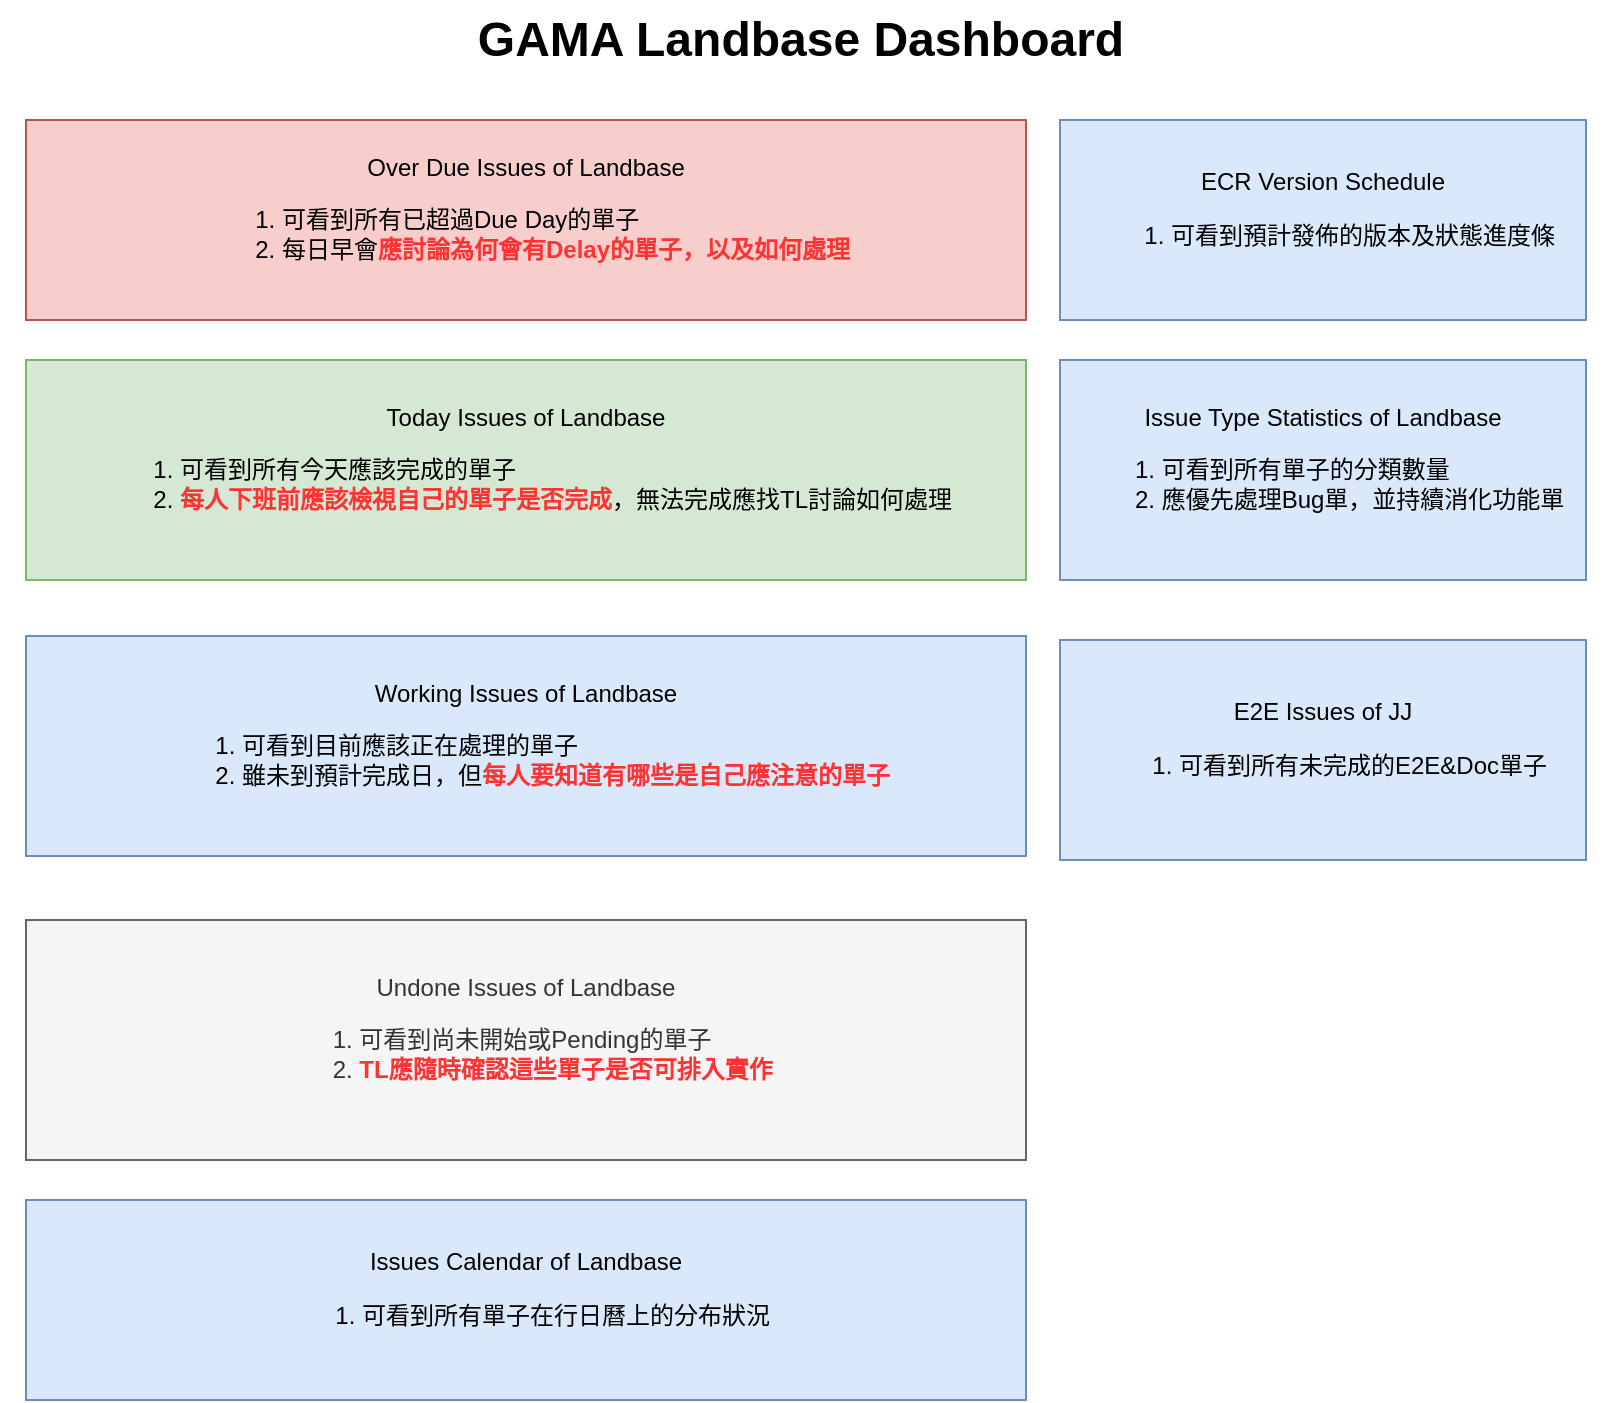 <mxfile version="10.8.8" type="github"><diagram id="M95wfp1Q9Uw5M2g8LMAI" name="第1頁"><mxGraphModel dx="1398" dy="796" grid="1" gridSize="10" guides="1" tooltips="1" connect="1" arrows="1" fold="1" page="1" pageScale="1" pageWidth="827" pageHeight="800" math="0" shadow="0"><root><mxCell id="0"/><mxCell id="1" parent="0"/><mxCell id="uwWNamnaWRUTzGGO2uTA-1" value="Over Due Issues of Landbase&lt;br&gt;&lt;ol&gt;&lt;li style=&quot;text-align: left&quot;&gt;可看到所有已超過Due Day的單子&lt;/li&gt;&lt;li style=&quot;text-align: left&quot;&gt;每日早會&lt;font color=&quot;#ff3333&quot;&gt;&lt;b&gt;應討論為何會有Delay的單子，以及如何處理&lt;/b&gt;&lt;/font&gt;&lt;/li&gt;&lt;/ol&gt;" style="rounded=0;whiteSpace=wrap;html=1;fillColor=#f8cecc;strokeColor=#b85450;" vertex="1" parent="1"><mxGeometry x="23" y="70" width="500" height="100" as="geometry"/></mxCell><mxCell id="uwWNamnaWRUTzGGO2uTA-2" value="ECR Version Schedule&lt;br&gt;&lt;div style=&quot;text-align: left&quot;&gt;&lt;ol&gt;&lt;li&gt;可看到預計發佈的版本及狀態進度條&lt;/li&gt;&lt;/ol&gt;&lt;/div&gt;" style="rounded=0;whiteSpace=wrap;html=1;fillColor=#dae8fc;strokeColor=#6c8ebf;" vertex="1" parent="1"><mxGeometry x="540" y="70" width="263" height="100" as="geometry"/></mxCell><mxCell id="uwWNamnaWRUTzGGO2uTA-3" value="Today Issues of Landbase&lt;br&gt;&lt;ol&gt;&lt;li style=&quot;text-align: left&quot;&gt;可看到所有今天應該完成的單子&lt;/li&gt;&lt;li style=&quot;text-align: left&quot;&gt;&lt;font color=&quot;#ff3333&quot;&gt;&lt;b&gt;每人下班前應該檢視自己的單子是否完成&lt;/b&gt;&lt;/font&gt;，無法完成應找TL討論如何處理&lt;/li&gt;&lt;/ol&gt;" style="rounded=0;whiteSpace=wrap;html=1;fillColor=#d5e8d4;strokeColor=#82b366;" vertex="1" parent="1"><mxGeometry x="23" y="190" width="500" height="110" as="geometry"/></mxCell><mxCell id="uwWNamnaWRUTzGGO2uTA-4" value="Issue Type Statistics of Landbase&lt;br&gt;&lt;div style=&quot;text-align: left&quot;&gt;&lt;ol&gt;&lt;li&gt;可看到所有單子的分類數量&lt;/li&gt;&lt;li&gt;應優先處理Bug單，並持續消化功能單&lt;/li&gt;&lt;/ol&gt;&lt;/div&gt;" style="rounded=0;whiteSpace=wrap;html=1;fillColor=#dae8fc;strokeColor=#6c8ebf;" vertex="1" parent="1"><mxGeometry x="540" y="190" width="263" height="110" as="geometry"/></mxCell><mxCell id="uwWNamnaWRUTzGGO2uTA-5" value="E2E Issues of JJ&lt;br&gt;&lt;ol&gt;&lt;li style=&quot;text-align: left&quot;&gt;可看到所有未完成的E2E&amp;amp;Doc單子&lt;/li&gt;&lt;/ol&gt;" style="rounded=0;whiteSpace=wrap;html=1;fillColor=#dae8fc;strokeColor=#6c8ebf;" vertex="1" parent="1"><mxGeometry x="540" y="330" width="263" height="110" as="geometry"/></mxCell><mxCell id="uwWNamnaWRUTzGGO2uTA-6" value="Working Issues of Landbase&lt;br&gt;&lt;ol&gt;&lt;li style=&quot;text-align: left&quot;&gt;可看到目前應該正在處理的單子&lt;/li&gt;&lt;li style=&quot;text-align: left&quot;&gt;雖未到預計完成日，但&lt;b&gt;&lt;font color=&quot;#ff3333&quot;&gt;每人要知道有哪些是自己應注意的單子&lt;/font&gt;&lt;/b&gt;&lt;/li&gt;&lt;/ol&gt;" style="rounded=0;whiteSpace=wrap;html=1;fillColor=#dae8fc;strokeColor=#6c8ebf;" vertex="1" parent="1"><mxGeometry x="23" y="328" width="500" height="110" as="geometry"/></mxCell><mxCell id="uwWNamnaWRUTzGGO2uTA-7" value="Undone Issues of Landbase&lt;br&gt;&lt;ol&gt;&lt;li style=&quot;text-align: left&quot;&gt;可看到尚未開始或Pending的單子&lt;/li&gt;&lt;li style=&quot;text-align: left&quot;&gt;&lt;b&gt;&lt;font color=&quot;#ff3333&quot;&gt;TL應隨時確認這些單子是否可排入實作&lt;/font&gt;&lt;/b&gt;&lt;/li&gt;&lt;/ol&gt;" style="rounded=0;whiteSpace=wrap;html=1;fillColor=#f5f5f5;strokeColor=#666666;fontColor=#333333;" vertex="1" parent="1"><mxGeometry x="23" y="470" width="500" height="120" as="geometry"/></mxCell><mxCell id="uwWNamnaWRUTzGGO2uTA-8" value="Issues Calendar of Landbase&lt;br&gt;&lt;ol&gt;&lt;li style=&quot;text-align: left&quot;&gt;可看到所有單子在行日曆上的分布狀況&lt;/li&gt;&lt;/ol&gt;" style="rounded=0;whiteSpace=wrap;html=1;fillColor=#dae8fc;strokeColor=#6c8ebf;" vertex="1" parent="1"><mxGeometry x="23" y="610" width="500" height="100" as="geometry"/></mxCell><mxCell id="uwWNamnaWRUTzGGO2uTA-9" value="GAMA Landbase Dashboard" style="text;strokeColor=none;fillColor=none;html=1;fontSize=24;fontStyle=1;verticalAlign=middle;align=center;" vertex="1" parent="1"><mxGeometry x="10" y="10" width="800" height="40" as="geometry"/></mxCell></root></mxGraphModel></diagram></mxfile>